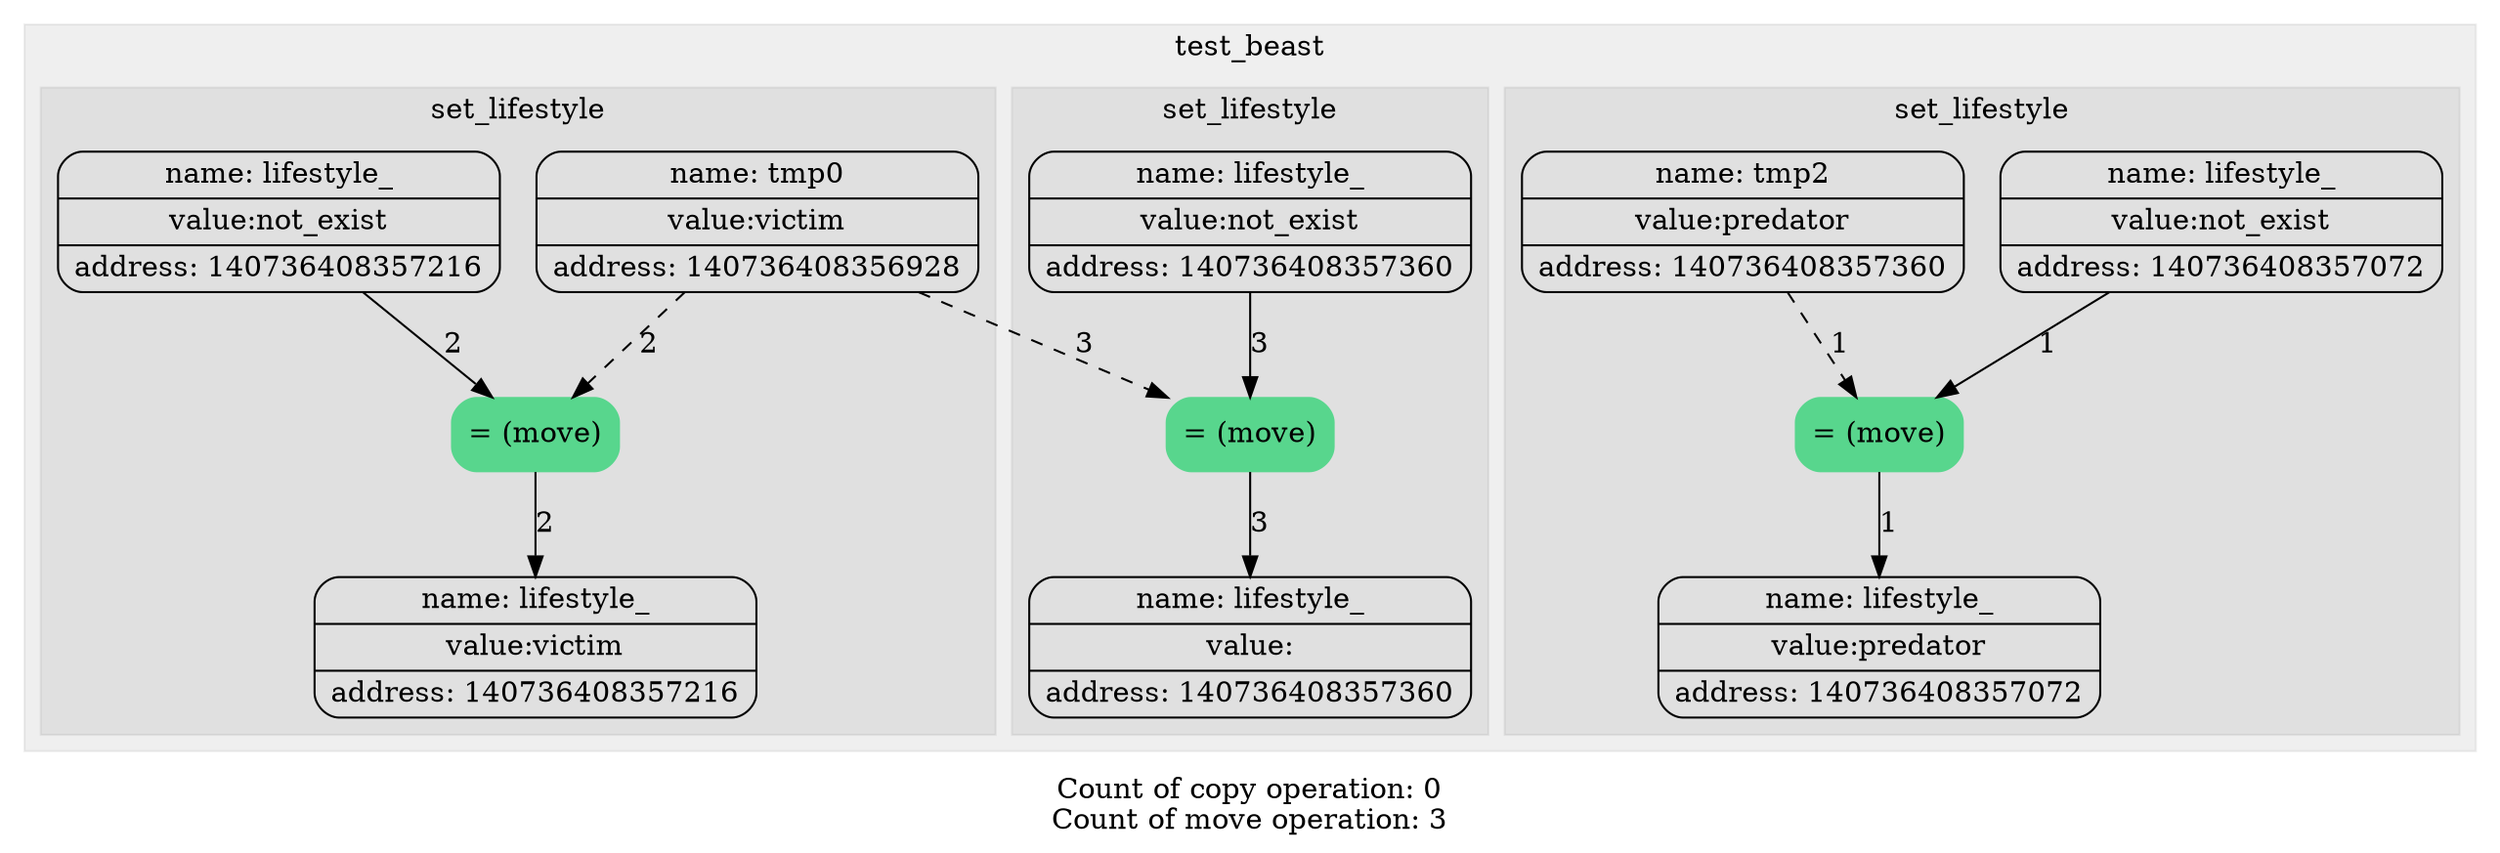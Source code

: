 digraph G{
trankdir=HR;
node[shape=Mrecord];

subgraph "cluster_0" {
label = test_beast;
style= filled
color = "#00000010";
1[label="{ {name: tmp0} | {value:victim} | {address: 140736408356928}} " color=""style=""];
2[label="{ {name: tmp1} | {value:not_exist} | {address: 140736408357072}} " color=""style=""];
2[label="{ {name: lifestyle_} | {value:not_exist} | {address: 140736408357072}} " color=""style=""];
3[label="{ {name: tmp2} | {value:predator} | {address: 140736408357360}} " color=""style=""];
subgraph "cluster_1" {
label = set_lifestyle;
style= filled
color = "#00000010";
4[label="= (move)" color = "#58D68D" style = "filled"];
edge[style = "" color = ""label = "1"]2->4;
edge[style = "dashed" color = ""label = "1"]3->4;
5[label="{ {name: lifestyle_} | {value:predator} | {address: 140736408357072}} " color=""style=""];
edge[style = "" color = ""label = "1"]4->5;
}
6[label="{ {name: tmp3} | {value:not_exist} | {address: 140736408357216}} " color=""style=""];
6[label="{ {name: lifestyle_} | {value:not_exist} | {address: 140736408357216}} " color=""style=""];
subgraph "cluster_2" {
label = set_lifestyle;
style= filled
color = "#00000010";
7[label="= (move)" color = "#58D68D" style = "filled"];
edge[style = "" color = ""label = "2"]6->7;
edge[style = "dashed" color = ""label = "2"]1->7;
8[label="{ {name: lifestyle_} | {value:victim} | {address: 140736408357216}} " color=""style=""];
edge[style = "" color = ""label = "2"]7->8;
}
9[label="{ {name: tmp4} | {value:not_exist} | {address: 140736408357360}} " color=""style=""];
9[label="{ {name: lifestyle_} | {value:not_exist} | {address: 140736408357360}} " color=""style=""];
subgraph "cluster_3" {
label = set_lifestyle;
style= filled
color = "#00000010";
10[label="= (move)" color = "#58D68D" style = "filled"];
edge[style = "" color = ""label = "3"]9->10;
edge[style = "dashed" color = ""label = "3"]1->10;
11[label="{ {name: lifestyle_} | {value:} | {address: 140736408357360}} " color=""style=""];
edge[style = "" color = ""label = "3"]10->11;
}
}
label="Count of copy operation: 0
Count of move operation: 3"}